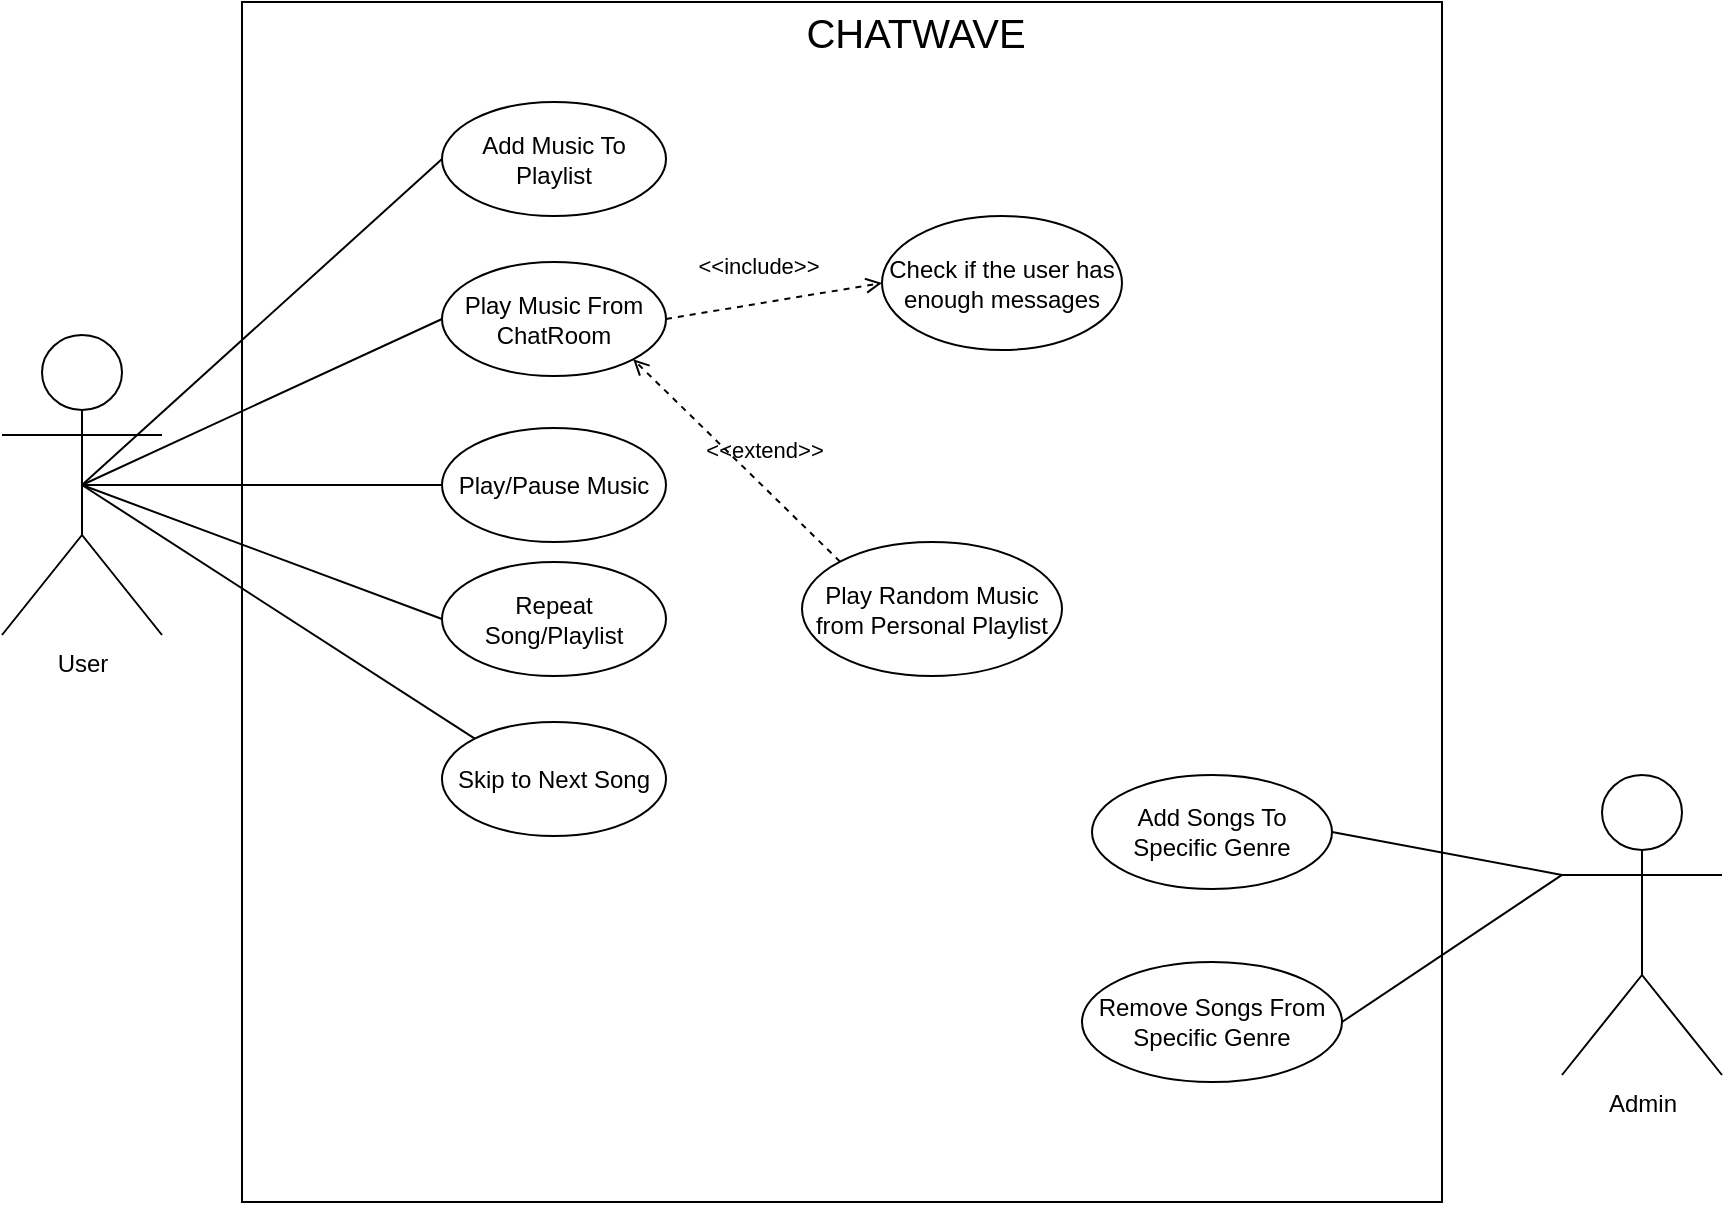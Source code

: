 <mxfile version="26.0.5">
  <diagram name="Page-1" id="L-mC_n3aTV4smiocX8SY">
    <mxGraphModel dx="2284" dy="790" grid="1" gridSize="10" guides="1" tooltips="1" connect="1" arrows="1" fold="1" page="1" pageScale="1" pageWidth="850" pageHeight="1100" math="0" shadow="0">
      <root>
        <mxCell id="0" />
        <mxCell id="1" parent="0" />
        <mxCell id="7iJvWOrBqwkIlt1M9rAo-25" value="" style="whiteSpace=wrap;html=1;aspect=fixed;" vertex="1" parent="1">
          <mxGeometry x="80" y="110" width="600" height="600" as="geometry" />
        </mxCell>
        <mxCell id="7iJvWOrBqwkIlt1M9rAo-26" value="User" style="shape=umlActor;verticalLabelPosition=bottom;verticalAlign=top;html=1;outlineConnect=0;" vertex="1" parent="1">
          <mxGeometry x="-40" y="276.5" width="80" height="150" as="geometry" />
        </mxCell>
        <mxCell id="7iJvWOrBqwkIlt1M9rAo-27" value="Admin" style="shape=umlActor;verticalLabelPosition=bottom;verticalAlign=top;html=1;outlineConnect=0;" vertex="1" parent="1">
          <mxGeometry x="740" y="496.5" width="80" height="150" as="geometry" />
        </mxCell>
        <mxCell id="7iJvWOrBqwkIlt1M9rAo-28" value="Add Music To Playlist" style="ellipse;whiteSpace=wrap;html=1;" vertex="1" parent="1">
          <mxGeometry x="180" y="160" width="112" height="57" as="geometry" />
        </mxCell>
        <mxCell id="7iJvWOrBqwkIlt1M9rAo-29" value="" style="endArrow=none;html=1;rounded=0;exitX=0.5;exitY=0.5;exitDx=0;exitDy=0;exitPerimeter=0;entryX=0;entryY=0.5;entryDx=0;entryDy=0;" edge="1" parent="1" source="7iJvWOrBqwkIlt1M9rAo-26" target="7iJvWOrBqwkIlt1M9rAo-28">
          <mxGeometry width="50" height="50" relative="1" as="geometry">
            <mxPoint x="400" y="500" as="sourcePoint" />
            <mxPoint x="450" y="450" as="targetPoint" />
          </mxGeometry>
        </mxCell>
        <mxCell id="7iJvWOrBqwkIlt1M9rAo-30" value="Add Songs To Specific Genre" style="ellipse;whiteSpace=wrap;html=1;" vertex="1" parent="1">
          <mxGeometry x="505" y="496.5" width="120" height="57" as="geometry" />
        </mxCell>
        <mxCell id="7iJvWOrBqwkIlt1M9rAo-31" value="Remove Songs From Specific Genre" style="ellipse;whiteSpace=wrap;html=1;" vertex="1" parent="1">
          <mxGeometry x="500" y="590" width="130" height="60" as="geometry" />
        </mxCell>
        <mxCell id="7iJvWOrBqwkIlt1M9rAo-32" value="" style="endArrow=none;html=1;rounded=0;exitX=0;exitY=0.333;exitDx=0;exitDy=0;exitPerimeter=0;entryX=1;entryY=0.5;entryDx=0;entryDy=0;" edge="1" parent="1" source="7iJvWOrBqwkIlt1M9rAo-27" target="7iJvWOrBqwkIlt1M9rAo-30">
          <mxGeometry width="50" height="50" relative="1" as="geometry">
            <mxPoint x="60" y="240" as="sourcePoint" />
            <mxPoint x="180" y="201" as="targetPoint" />
          </mxGeometry>
        </mxCell>
        <mxCell id="7iJvWOrBqwkIlt1M9rAo-33" value="" style="endArrow=none;html=1;rounded=0;exitX=0;exitY=0.333;exitDx=0;exitDy=0;exitPerimeter=0;entryX=1;entryY=0.5;entryDx=0;entryDy=0;" edge="1" parent="1" source="7iJvWOrBqwkIlt1M9rAo-27" target="7iJvWOrBqwkIlt1M9rAo-31">
          <mxGeometry width="50" height="50" relative="1" as="geometry">
            <mxPoint x="790" y="550" as="sourcePoint" />
            <mxPoint x="670" y="499" as="targetPoint" />
          </mxGeometry>
        </mxCell>
        <mxCell id="7iJvWOrBqwkIlt1M9rAo-35" value="Play Music From ChatRoom" style="ellipse;whiteSpace=wrap;html=1;" vertex="1" parent="1">
          <mxGeometry x="180" y="240" width="112" height="57" as="geometry" />
        </mxCell>
        <mxCell id="7iJvWOrBqwkIlt1M9rAo-36" value="" style="endArrow=none;html=1;rounded=0;exitX=0.5;exitY=0.5;exitDx=0;exitDy=0;exitPerimeter=0;entryX=0;entryY=0.5;entryDx=0;entryDy=0;" edge="1" parent="1" source="7iJvWOrBqwkIlt1M9rAo-26" target="7iJvWOrBqwkIlt1M9rAo-35">
          <mxGeometry width="50" height="50" relative="1" as="geometry">
            <mxPoint x="60" y="240" as="sourcePoint" />
            <mxPoint x="190" y="199" as="targetPoint" />
          </mxGeometry>
        </mxCell>
        <mxCell id="7iJvWOrBqwkIlt1M9rAo-37" value="Check if the user has enough messages" style="ellipse;whiteSpace=wrap;html=1;" vertex="1" parent="1">
          <mxGeometry x="400" y="217" width="120" height="67" as="geometry" />
        </mxCell>
        <mxCell id="7iJvWOrBqwkIlt1M9rAo-38" value="&amp;lt;&amp;lt;include&amp;gt;&amp;gt;" style="html=1;verticalAlign=bottom;labelBackgroundColor=none;endArrow=open;endFill=0;dashed=1;rounded=0;entryX=0;entryY=0.5;entryDx=0;entryDy=0;exitX=1;exitY=0.5;exitDx=0;exitDy=0;" edge="1" parent="1" source="7iJvWOrBqwkIlt1M9rAo-35" target="7iJvWOrBqwkIlt1M9rAo-37">
          <mxGeometry x="-0.126" y="10" width="160" relative="1" as="geometry">
            <mxPoint x="571" y="273" as="sourcePoint" />
            <mxPoint x="711" y="235" as="targetPoint" />
            <mxPoint as="offset" />
          </mxGeometry>
        </mxCell>
        <mxCell id="7iJvWOrBqwkIlt1M9rAo-39" value="Play Random Music from Personal Playlist" style="ellipse;whiteSpace=wrap;html=1;" vertex="1" parent="1">
          <mxGeometry x="360" y="380" width="130" height="67" as="geometry" />
        </mxCell>
        <mxCell id="7iJvWOrBqwkIlt1M9rAo-40" value="&amp;lt;&amp;lt;extend&amp;gt;&amp;gt;" style="html=1;verticalAlign=bottom;labelBackgroundColor=none;endArrow=open;endFill=0;dashed=1;rounded=0;exitX=0;exitY=0;exitDx=0;exitDy=0;entryX=1;entryY=1;entryDx=0;entryDy=0;" edge="1" parent="1" source="7iJvWOrBqwkIlt1M9rAo-39" target="7iJvWOrBqwkIlt1M9rAo-35">
          <mxGeometry x="-0.179" y="-7" width="160" relative="1" as="geometry">
            <mxPoint x="340" y="480" as="sourcePoint" />
            <mxPoint x="500" y="480" as="targetPoint" />
            <mxPoint as="offset" />
          </mxGeometry>
        </mxCell>
        <mxCell id="7iJvWOrBqwkIlt1M9rAo-43" value="CHATWAVE" style="text;html=1;align=center;verticalAlign=middle;whiteSpace=wrap;rounded=0;fontSize=20;" vertex="1" parent="1">
          <mxGeometry x="387" y="110" width="60" height="30" as="geometry" />
        </mxCell>
        <mxCell id="7iJvWOrBqwkIlt1M9rAo-44" value="Play/Pause Music" style="ellipse;whiteSpace=wrap;html=1;" vertex="1" parent="1">
          <mxGeometry x="180" y="323" width="112" height="57" as="geometry" />
        </mxCell>
        <mxCell id="7iJvWOrBqwkIlt1M9rAo-45" value="Repeat Song/Playlist" style="ellipse;whiteSpace=wrap;html=1;" vertex="1" parent="1">
          <mxGeometry x="180" y="390" width="112" height="57" as="geometry" />
        </mxCell>
        <mxCell id="7iJvWOrBqwkIlt1M9rAo-46" value="Skip to Next Song" style="ellipse;whiteSpace=wrap;html=1;" vertex="1" parent="1">
          <mxGeometry x="180" y="470" width="112" height="57" as="geometry" />
        </mxCell>
        <mxCell id="7iJvWOrBqwkIlt1M9rAo-47" value="" style="endArrow=none;html=1;rounded=0;exitX=0.5;exitY=0.5;exitDx=0;exitDy=0;exitPerimeter=0;entryX=0;entryY=0.5;entryDx=0;entryDy=0;" edge="1" parent="1" source="7iJvWOrBqwkIlt1M9rAo-26" target="7iJvWOrBqwkIlt1M9rAo-44">
          <mxGeometry width="50" height="50" relative="1" as="geometry">
            <mxPoint x="20" y="265" as="sourcePoint" />
            <mxPoint x="190" y="279" as="targetPoint" />
          </mxGeometry>
        </mxCell>
        <mxCell id="7iJvWOrBqwkIlt1M9rAo-48" value="" style="endArrow=none;html=1;rounded=0;entryX=0;entryY=0.5;entryDx=0;entryDy=0;exitX=0.5;exitY=0.5;exitDx=0;exitDy=0;exitPerimeter=0;" edge="1" parent="1" source="7iJvWOrBqwkIlt1M9rAo-26" target="7iJvWOrBqwkIlt1M9rAo-45">
          <mxGeometry width="50" height="50" relative="1" as="geometry">
            <mxPoint x="20" y="260" as="sourcePoint" />
            <mxPoint x="200" y="289" as="targetPoint" />
          </mxGeometry>
        </mxCell>
        <mxCell id="7iJvWOrBqwkIlt1M9rAo-49" value="" style="endArrow=none;html=1;rounded=0;exitX=0.5;exitY=0.5;exitDx=0;exitDy=0;exitPerimeter=0;entryX=0;entryY=0;entryDx=0;entryDy=0;" edge="1" parent="1" source="7iJvWOrBqwkIlt1M9rAo-26" target="7iJvWOrBqwkIlt1M9rAo-46">
          <mxGeometry width="50" height="50" relative="1" as="geometry">
            <mxPoint x="40" y="285" as="sourcePoint" />
            <mxPoint x="210" y="299" as="targetPoint" />
          </mxGeometry>
        </mxCell>
      </root>
    </mxGraphModel>
  </diagram>
</mxfile>
